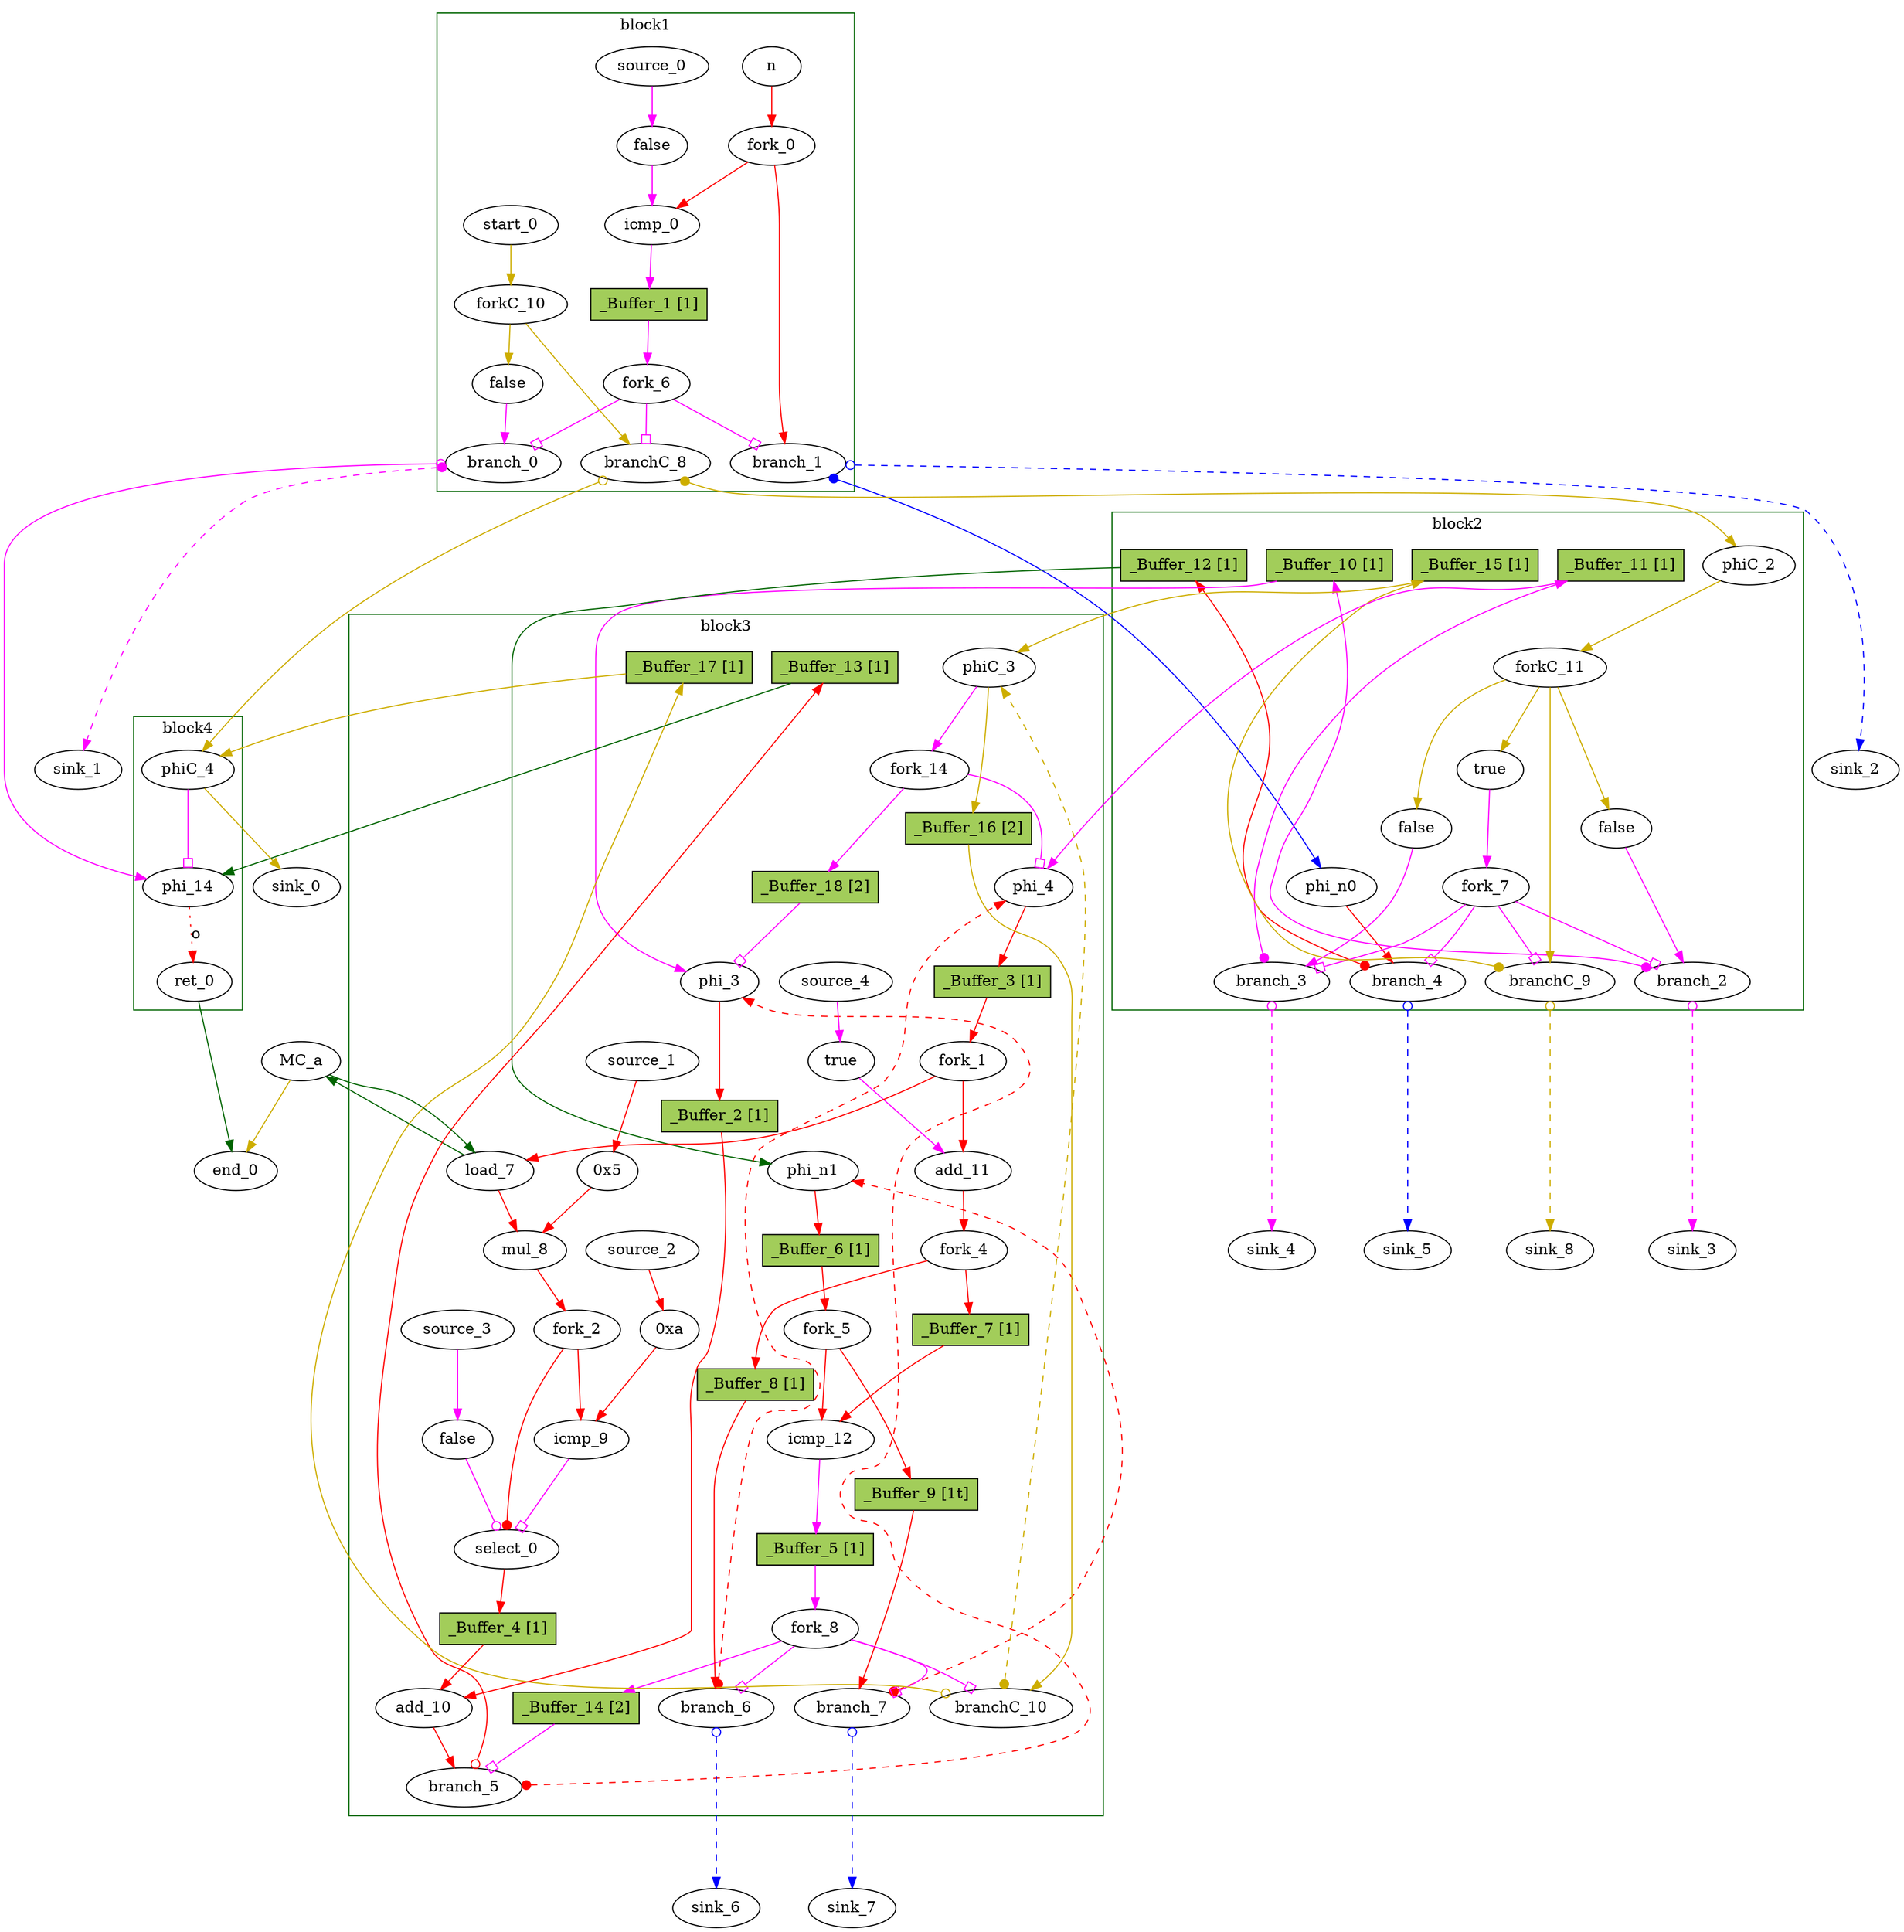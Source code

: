 // Number of blocks: 84
// Number of channels: 125
Digraph G {

  // Blocks
subgraph cluster_1 {
color = "darkgreen"
label = "block1"
  n [type=Entry, in="in1:32", out="out1:32", bbID = 1,  shape=oval];
  cst_0 [type=Constant, in="in1:1", out="out1:1", bbID = 1, value="0x0", label=false,  shape=oval];
  icmp_0 [type=Operator, in="in1:32 in2:32", out="out1:1", op = "icmp_sgt_op", delay=3.42, bbID = 1,  shape=oval];
  cst_7 [type=Constant, in="in1:1", out="out1:1", bbID = 1, value="0x0", label=false,  shape=oval];
  fork_0 [type=Fork, in="in1:32", out="out1:32 out2:32", bbID = 1,  shape=oval];
  branch_0 [type=Branch, in="in1:1 in2?:1", out="out1+:1 out2-:1", bbID = 1,  shape=oval];
  branch_1 [type=Branch, in="in1:32 in2?:1", out="out1+:32 out2-:32", bbID = 1,  shape=oval];
  fork_6 [type=Fork, in="in1:1", out="out1:1 out2:1 out3:1", bbID = 1,  shape=oval];
  start_0 [type=Entry, in="in1:0", out="out1:0", bbID = 1,  shape=oval];
  forkC_10 [type=Fork, in="in1:0", out="out1:0 out2:0", bbID = 1,  shape=oval];
  branchC_8 [type=Branch, in="in1:0 in2?:1", out="out1+:0 out2-:0", bbID = 1,  shape=oval];
  source_0 [type=Source, out="out1:1", bbID = 1,  shape=oval];
  _Buffer_1 [type=Buffer, in="in1:1", out="out1:1", bbID = 1, slots=1, transparent=false, label="_Buffer_1 [1]",  shape=box, style=filled, fillcolor=darkolivegreen3, height = 0.4];
}
subgraph cluster_2 {
color = "darkgreen"
label = "block2"
  brCst_block2 [type=Constant, in="in1:1", out="out1:1", bbID = 2, value="0x1", label=true,  shape=oval];
  cst_1 [type=Constant, in="in1:1", out="out1:1", bbID = 2, value="0x0", label=false,  shape=oval];
  cst_2 [type=Constant, in="in1:1", out="out1:1", bbID = 2, value="0x0", label=false,  shape=oval];
  phi_n0 [type=Merge, in="in1:32", out="out1:32", bbID = 2,  shape=oval];
  branch_2 [type=Branch, in="in1:1 in2?:1", out="out1+:1 out2-:1", bbID = 2,  shape=oval];
  branch_3 [type=Branch, in="in1:1 in2?:1", out="out1+:1 out2-:1", bbID = 2,  shape=oval];
  branch_4 [type=Branch, in="in1:32 in2?:1", out="out1+:32 out2-:32", bbID = 2,  shape=oval];
  fork_7 [type=Fork, in="in1:1", out="out1:1 out2:1 out3:1 out4:1", bbID = 2,  shape=oval];
  phiC_2 [type=Merge, in="in1:0", out="out1:0", delay=1.842, bbID = 2,  shape=oval];
  forkC_11 [type=Fork, in="in1:0", out="out1:0 out2:0 out3:0 out4:0", bbID = 2,  shape=oval];
  branchC_9 [type=Branch, in="in1:0 in2?:1", out="out1+:0 out2-:0", bbID = 2,  shape=oval];
  _Buffer_10 [type=Buffer, in="in1:1", out="out1:1", bbID = 2, slots=1, transparent=false, label="_Buffer_10 [1]",  shape=box, style=filled, fillcolor=darkolivegreen3, height = 0.4];
  _Buffer_11 [type=Buffer, in="in1:1", out="out1:1", bbID = 2, slots=1, transparent=false, label="_Buffer_11 [1]",  shape=box, style=filled, fillcolor=darkolivegreen3, height = 0.4];
  _Buffer_12 [type=Buffer, in="in1:32", out="out1:32", bbID = 2, slots=1, transparent=false, label="_Buffer_12 [1]",  shape=box, style=filled, fillcolor=darkolivegreen3, height = 0.4];
  _Buffer_15 [type=Buffer, in="in1:0", out="out1:0", bbID = 2, slots=1, transparent=false, label="_Buffer_15 [1]",  shape=box, style=filled, fillcolor=darkolivegreen3, height = 0.4];
}
subgraph cluster_3 {
color = "darkgreen"
label = "block3"
  phi_3 [type=Mux, in="in1?:1 in2:32 in3:32", out="out1:32", delay=1.918, bbID = 3, retimingDiff=1.66667,  shape=oval];
  phi_4 [type=Mux, in="in1?:1 in2:31 in3:31", out="out1:31", delay=1.918, bbID = 3,  shape=oval];
  load_7 [type=Operator, in="in1:32 in2:31", out="out1:32 out2:31", op = "mc_load_op", delay=1.503, latency=2, bbID = 3, portID = 0, offset = 0, retimingDiff=0.666667,  shape=oval];
  cst_3 [type=Constant, in="in1:3", out="out1:3", bbID = 3, value="0x5", label="0x5", retimingDiff=1,  shape=oval];
  mul_8 [type=Operator, in="in1:32 in2:32", out="out1:32", op = "mul_op", delay=2.914, latency=4, bbID = 3, retimingDiff=1.33333,  shape=oval];
  cst_4 [type=Constant, in="in1:4", out="out1:4", bbID = 3, value="0xa", label="0xa", retimingDiff=2.33333,  shape=oval];
  icmp_9 [type=Operator, in="in1:32 in2:32", out="out1:1", op = "icmp_sgt_op", delay=3.42, bbID = 3, retimingDiff=2.33333,  shape=oval];
  cst_5 [type=Constant, in="in1:1", out="out1:1", bbID = 3, value="0x0", label=false, retimingDiff=2.33333,  shape=oval];
  select_0 [type=Operator, in="in1?:1 in2+:32 in3-:32", out="out1:32", op = "select_op", bbID = 3, retimingDiff=2.33333,  shape=oval];
  add_10 [type=Operator, in="in1:32 in2:32", out="out1:32", op = "add_op", delay=2.974, bbID = 3, retimingDiff=2.66667,  shape=oval];
  cst_6 [type=Constant, in="in1:1", out="out1:1", bbID = 3, value="0x1", label=true, retimingDiff=0.333333,  shape=oval];
  add_11 [type=Operator, in="in1:31 in2:31", out="out1:31", op = "add_op", delay=2.974, bbID = 3, retimingDiff=0.333333,  shape=oval];
  icmp_12 [type=Operator, in="in1:32 in2:32", out="out1:1", op = "icmp_slt_op", delay=3.42, bbID = 3, retimingDiff=0.666667,  shape=oval];
  phi_n1 [type=Merge, in="in1:32 in2:32", out="out1:32", delay=1.918, bbID = 3,  shape=oval];
  fork_1 [type=Fork, in="in1:31", out="out1:31 out2:31", bbID = 3, retimingDiff=0.333333,  shape=oval];
  fork_2 [type=Fork, in="in1:32", out="out1:32 out2:32", bbID = 3, retimingDiff=2.33333,  shape=oval];
  fork_4 [type=Fork, in="in1:31", out="out1:31 out2:31", bbID = 3, retimingDiff=0.333333,  shape=oval];
  fork_5 [type=Fork, in="in1:32", out="out1:32 out2:32", bbID = 3, retimingDiff=0.666667,  shape=oval];
  branch_5 [type=Branch, in="in1:32 in2?:1", out="out1+:32 out2-:32", bbID = 3, retimingDiff=2.66667,  shape=oval];
  branch_6 [type=Branch, in="in1:31 in2?:1", out="out1+:31 out2-:31", bbID = 3, retimingDiff=1,  shape=oval];
  branch_7 [type=Branch, in="in1:32 in2?:1", out="out1+:32 out2-:32", bbID = 3, retimingDiff=1,  shape=oval];
  fork_8 [type=Fork, in="in1:1", out="out1:1 out2:1 out3:1 out4:1", bbID = 3, retimingDiff=1,  shape=oval];
  phiC_3 [type=CntrlMerge, in="in1:0 in2:0", out="out1:0 out2?:1", delay=1.842, bbID = 3,  shape=oval];
  branchC_10 [type=Branch, in="in1:0 in2?:1", out="out1+:0 out2-:0", bbID = 3, retimingDiff=1,  shape=oval];
  source_1 [type=Source, out="out1:3", bbID = 3, retimingDiff=1,  shape=oval];
  source_2 [type=Source, out="out1:4", bbID = 3, retimingDiff=2.33333,  shape=oval];
  source_3 [type=Source, out="out1:1", bbID = 3, retimingDiff=2.33333,  shape=oval];
  source_4 [type=Source, out="out1:1", bbID = 3, retimingDiff=0.333333,  shape=oval];
  fork_14 [type=Fork, in="in1:1", out="out1:1 out2:1", bbID = 3,  shape=oval];
  _Buffer_2 [type=Buffer, in="in1:32", out="out1:32", bbID = 3, slots=1, transparent=false, label="_Buffer_2 [1]",  shape=box, style=filled, fillcolor=darkolivegreen3, height = 0.4];
  _Buffer_3 [type=Buffer, in="in1:31", out="out1:31", bbID = 3, slots=1, transparent=false, label="_Buffer_3 [1]",  shape=box, style=filled, fillcolor=darkolivegreen3, height = 0.4];
  _Buffer_4 [type=Buffer, in="in1:32", out="out1:32", bbID = 3, slots=1, transparent=false, label="_Buffer_4 [1]",  shape=box, style=filled, fillcolor=darkolivegreen3, height = 0.4];
  _Buffer_5 [type=Buffer, in="in1:1", out="out1:1", bbID = 3, slots=1, transparent=false, label="_Buffer_5 [1]",  shape=box, style=filled, fillcolor=darkolivegreen3, height = 0.4];
  _Buffer_6 [type=Buffer, in="in1:32", out="out1:32", bbID = 3, slots=1, transparent=false, label="_Buffer_6 [1]",  shape=box, style=filled, fillcolor=darkolivegreen3, height = 0.4];
  _Buffer_7 [type=Buffer, in="in1:31", out="out1:31", bbID = 3, slots=1, transparent=false, label="_Buffer_7 [1]",  shape=box, style=filled, fillcolor=darkolivegreen3, height = 0.4];
  _Buffer_8 [type=Buffer, in="in1:31", out="out1:31", bbID = 3, slots=1, transparent=false, label="_Buffer_8 [1]",  shape=box, style=filled, fillcolor=darkolivegreen3, height = 0.4];
  _Buffer_9 [type=Buffer, in="in1:32", out="out1:32", bbID = 3, slots=1, transparent=true, label="_Buffer_9 [1t]",  shape=box, style=filled, fillcolor=darkolivegreen3, height = 0.4];
  _Buffer_13 [type=Buffer, in="in1:32", out="out1:32", bbID = 3, slots=1, transparent=false, label="_Buffer_13 [1]",  shape=box, style=filled, fillcolor=darkolivegreen3, height = 0.4];
  _Buffer_14 [type=Buffer, in="in1:1", out="out1:1", bbID = 3, slots=2, transparent=false, label="_Buffer_14 [2]",  shape=box, style=filled, fillcolor=darkolivegreen3, height = 0.4];
  _Buffer_16 [type=Buffer, in="in1:0", out="out1:0", bbID = 3, slots=2, transparent=false, label="_Buffer_16 [2]",  shape=box, style=filled, fillcolor=darkolivegreen3, height = 0.4];
  _Buffer_17 [type=Buffer, in="in1:0", out="out1:0", bbID = 3, slots=1, transparent=false, label="_Buffer_17 [1]",  shape=box, style=filled, fillcolor=darkolivegreen3, height = 0.4];
  _Buffer_18 [type=Buffer, in="in1:1", out="out1:1", bbID = 3, slots=2, transparent=false, label="_Buffer_18 [2]",  shape=box, style=filled, fillcolor=darkolivegreen3, height = 0.4];
}
subgraph cluster_4 {
color = "darkgreen"
label = "block4"
  phi_14 [type=Mux, in="in1?:1 in2:32 in3:32", out="out1:32", delay=1.918, bbID = 4,  shape=oval];
  ret_0 [type=Operator, in="in1:32", out="out1:32", op = "ret_op", bbID = 4,  shape=oval];
  phiC_4 [type=CntrlMerge, in="in1:0 in2:0", out="out1:0 out2?:1", delay=1.842, bbID = 4,  shape=oval];
}
  MC_a [type=MC, in="in1:31*l0a", out="out1:32*l0d out2:0*e", bbID = 0, memory = "a", bbcount = 0, ldcount = 1, stcount = 0, ];
  end_0 [type=Exit, in="in1:0*e in2:32", out="out1:32", bbID = 0,  shape=oval];
  sink_0 [type=Sink, in="in1:0", bbID = 0,  shape=oval];
  sink_1 [type=Sink, in="in1:1", bbID = 0,  shape=oval];
  sink_2 [type=Sink, in="in1:32", bbID = 0,  shape=oval];
  sink_3 [type=Sink, in="in1:1", bbID = 0,  shape=oval];
  sink_4 [type=Sink, in="in1:1", bbID = 0,  shape=oval];
  sink_5 [type=Sink, in="in1:32", bbID = 0,  shape=oval];
  sink_6 [type=Sink, in="in1:31", bbID = 0,  shape=oval];
  sink_7 [type=Sink, in="in1:32", bbID = 0,  shape=oval];
  sink_8 [type=Sink, in="in1:0", bbID = 0,  shape=oval];

  // Channels
  n -> fork_0 [from=out1, to=in1, arrowhead=normal, color=red];
  cst_0 -> icmp_0 [from=out1, to=in2, arrowhead=normal, color=magenta];
  icmp_0 -> _Buffer_1 [from=out1, to=in1, arrowhead=normal, color=magenta];
  brCst_block2 -> fork_7 [from=out1, to=in1, arrowhead=normal, color=magenta];
  cst_1 -> branch_2 [from=out1, to=in1, arrowhead=normal, color=magenta];
  phi_3 -> _Buffer_2 [from=out1, to=in1, arrowhead=normal, color=red];
  cst_2 -> branch_3 [from=out1, to=in1, arrowhead=normal, color=magenta];
  phi_4 -> _Buffer_3 [from=out1, to=in1, arrowhead=normal, color=red];
  load_7 -> mul_8 [from=out1, to=in1, arrowhead=normal, color=red];
  load_7 -> MC_a [from=out2, to=in1, arrowhead=normal, color=darkgreen];
  cst_3 -> mul_8 [from=out1, to=in2, arrowhead=normal, color=red];
  mul_8 -> fork_2 [from=out1, to=in1, arrowhead=normal, color=red];
  cst_4 -> icmp_9 [from=out1, to=in2, arrowhead=normal, color=red];
  icmp_9 -> select_0 [from=out1, to=in1, arrowhead=obox, color=magenta];
  cst_5 -> select_0 [from=out1, to=in3, arrowhead=odot, color=magenta];
  select_0 -> _Buffer_4 [from=out1, to=in1, arrowhead=normal, color=red];
  add_10 -> branch_5 [from=out1, to=in1, arrowhead=normal, color=red];
  cst_6 -> add_11 [from=out1, to=in2, arrowhead=normal, color=magenta];
  add_11 -> fork_4 [from=out1, to=in1, arrowhead=normal, color=red];
  icmp_12 -> _Buffer_5 [from=out1, to=in1, arrowhead=normal, color=magenta];
  cst_7 -> branch_0 [from=out1, to=in1, arrowhead=normal, color=magenta];
  phi_14 -> ret_0 [from=out1, to=in1, arrowhead=normal, color=red, slots=1, style=dotted, label="o", transparent=true];
  ret_0 -> end_0 [from=out1, to=in2, arrowhead=normal, color=darkgreen];
  phi_n0 -> branch_4 [from=out1, to=in1, arrowhead=normal, color=red];
  phi_n1 -> _Buffer_6 [from=out1, to=in1, arrowhead=normal, color=red];
  fork_0 -> icmp_0 [from=out1, to=in1, arrowhead=normal, color=red];
  fork_0 -> branch_1 [from=out2, to=in1, arrowhead=normal, color=red];
  fork_1 -> load_7 [from=out2, to=in2, arrowhead=normal, color=red];
  fork_1 -> add_11 [from=out1, to=in1, arrowhead=normal, color=red];
  fork_2 -> icmp_9 [from=out1, to=in1, arrowhead=normal, color=red];
  fork_2 -> select_0 [from=out2, to=in2, arrowhead=dot, color=red];
  fork_4 -> _Buffer_7 [from=out1, to=in1, arrowhead=normal, color=red];
  fork_4 -> _Buffer_8 [from=out2, to=in1, arrowhead=normal, color=red];
  fork_5 -> icmp_12 [from=out1, to=in2, arrowhead=normal, color=red];
  fork_5 -> _Buffer_9 [from=out2, to=in1, arrowhead=normal, color=red];
  branch_0 -> phi_14 [from=out2, to=in2, dir=both, arrowtail=odot, arrowhead=normal, color=magenta];
  branch_0 -> sink_1 [from=out1, to=in1, dir=both, arrowtail=dot, arrowhead=normal, color=magenta, style=dashed, minlen = 3];
  branch_1 -> phi_n0 [from=out1, to=in1, dir=both, arrowtail=dot, arrowhead=normal, color=blue];
  branch_1 -> sink_2 [from=out2, to=in1, dir=both, arrowtail=odot, arrowhead=normal, color=blue, style=dashed, minlen = 3];
  fork_6 -> branch_0 [from=out2, to=in2, arrowhead=obox, color=magenta];
  fork_6 -> branch_1 [from=out1, to=in2, arrowhead=obox, color=magenta];
  fork_6 -> branchC_8 [from=out3, to=in2, arrowhead=obox, color=magenta];
  branch_2 -> _Buffer_10 [from=out1, to=in1, dir=both, arrowtail=dot, arrowhead=normal, color=magenta, constraint=false];
  branch_2 -> sink_3 [from=out2, to=in1, dir=both, arrowtail=odot, arrowhead=normal, color=magenta, style=dashed, minlen = 3];
  branch_3 -> _Buffer_11 [from=out1, to=in1, dir=both, arrowtail=dot, arrowhead=normal, color=magenta, constraint=false];
  branch_3 -> sink_4 [from=out2, to=in1, dir=both, arrowtail=odot, arrowhead=normal, color=magenta, style=dashed, minlen = 3];
  branch_4 -> _Buffer_12 [from=out1, to=in1, dir=both, arrowtail=dot, arrowhead=normal, color=red, constraint=false];
  branch_4 -> sink_5 [from=out2, to=in1, dir=both, arrowtail=odot, arrowhead=normal, color=blue, style=dashed, minlen = 3];
  fork_7 -> branch_2 [from=out3, to=in2, arrowhead=obox, color=magenta];
  fork_7 -> branch_3 [from=out2, to=in2, arrowhead=obox, color=magenta];
  fork_7 -> branch_4 [from=out1, to=in2, arrowhead=obox, color=magenta];
  fork_7 -> branchC_9 [from=out4, to=in2, arrowhead=obox, color=magenta];
  branch_5 -> phi_3 [from=out1, to=in3, dir=both, arrowtail=dot, arrowhead=normal, color=red, constraint=false, style=dashed, minlen = 3];
  branch_5 -> _Buffer_13 [from=out2, to=in1, dir=both, arrowtail=odot, arrowhead=normal, color=red, constraint=false];
  branch_6 -> phi_4 [from=out1, to=in3, dir=both, arrowtail=dot, arrowhead=normal, color=red, constraint=false, style=dashed, minlen = 3];
  branch_6 -> sink_6 [from=out2, to=in1, dir=both, arrowtail=odot, arrowhead=normal, color=blue, style=dashed, minlen = 3];
  branch_7 -> phi_n1 [from=out1, to=in2, dir=both, arrowtail=dot, arrowhead=normal, color=red, constraint=false, style=dashed, minlen = 3];
  branch_7 -> sink_7 [from=out2, to=in1, dir=both, arrowtail=odot, arrowhead=normal, color=blue, style=dashed, minlen = 3];
  fork_8 -> _Buffer_14 [from=out3, to=in1, arrowhead=normal, color=magenta];
  fork_8 -> branch_6 [from=out2, to=in2, arrowhead=obox, color=magenta];
  fork_8 -> branch_7 [from=out1, to=in2, arrowhead=obox, color=magenta];
  fork_8 -> branchC_10 [from=out4, to=in2, arrowhead=obox, color=magenta];
  MC_a -> load_7 [from=out1, to=in1, arrowhead=normal, color=darkgreen];
  MC_a -> end_0 [from=out2, to=in1, arrowhead=normal, color=gold3];
  start_0 -> forkC_10 [from=out1, to=in1, arrowhead=normal, color=gold3];
  forkC_10 -> cst_7 [from=out1, to=in1, arrowhead=normal, color=gold3];
  forkC_10 -> branchC_8 [from=out2, to=in1, arrowhead=normal, color=gold3];
  branchC_8 -> phiC_2 [from=out1, to=in1, dir=both, arrowtail=dot, arrowhead=normal, color=gold3];
  branchC_8 -> phiC_4 [from=out2, to=in1, dir=both, arrowtail=odot, arrowhead=normal, color=gold3];
  phiC_2 -> forkC_11 [from=out1, to=in1, arrowhead=normal, color=gold3];
  forkC_11 -> brCst_block2 [from=out4, to=in1, arrowhead=normal, color=gold3];
  forkC_11 -> cst_1 [from=out1, to=in1, arrowhead=normal, color=gold3];
  forkC_11 -> cst_2 [from=out2, to=in1, arrowhead=normal, color=gold3];
  forkC_11 -> branchC_9 [from=out3, to=in1, arrowhead=normal, color=gold3];
  branchC_9 -> _Buffer_15 [from=out1, to=in1, dir=both, arrowtail=dot, arrowhead=normal, color=gold3, constraint=false];
  branchC_9 -> sink_8 [from=out2, to=in1, dir=both, arrowtail=odot, arrowhead=normal, color=gold3, style=dashed, minlen = 3];
  phiC_3 -> _Buffer_16 [from=out1, to=in1, arrowhead=normal, color=gold3];
  phiC_3 -> fork_14 [from=out2, to=in1, arrowhead=normal, color=magenta];
  branchC_10 -> phiC_3 [from=out1, to=in2, dir=both, arrowtail=dot, arrowhead=normal, color=gold3, constraint=false, style=dashed, minlen = 3];
  branchC_10 -> _Buffer_17 [from=out2, to=in1, dir=both, arrowtail=odot, arrowhead=normal, color=gold3, constraint=false];
  phiC_4 -> phi_14 [from=out2, to=in1, arrowhead=obox, color=magenta];
  phiC_4 -> sink_0 [from=out1, to=in1, arrowhead=normal, color=gold3];
  source_0 -> cst_0 [from=out1, to=in1, arrowhead=normal, color=magenta];
  source_1 -> cst_3 [from=out1, to=in1, arrowhead=normal, color=red];
  source_2 -> cst_4 [from=out1, to=in1, arrowhead=normal, color=red];
  source_3 -> cst_5 [from=out1, to=in1, arrowhead=normal, color=magenta];
  source_4 -> cst_6 [from=out1, to=in1, arrowhead=normal, color=magenta];
  fork_14 -> _Buffer_18 [from=out1, to=in1, arrowhead=normal, color=magenta];
  fork_14 -> phi_4 [from=out2, to=in1, arrowhead=obox, color=magenta];
  _Buffer_1 -> fork_6 [from=out1, to=in1, arrowhead=normal, color=magenta];
  _Buffer_2 -> add_10 [from=out1, to=in1, arrowhead=normal, color=red];
  _Buffer_3 -> fork_1 [from=out1, to=in1, arrowhead=normal, color=red];
  _Buffer_4 -> add_10 [from=out1, to=in2, arrowhead=normal, color=red];
  _Buffer_5 -> fork_8 [from=out1, to=in1, arrowhead=normal, color=magenta];
  _Buffer_6 -> fork_5 [from=out1, to=in1, arrowhead=normal, color=red];
  _Buffer_7 -> icmp_12 [from=out1, to=in1, arrowhead=normal, color=red];
  _Buffer_8 -> branch_6 [from=out1, to=in1, arrowhead=normal, color=red];
  _Buffer_9 -> branch_7 [from=out1, to=in1, arrowhead=normal, color=red];
  _Buffer_10 -> phi_3 [from=out1, to=in2, arrowhead=normal, color=magenta];
  _Buffer_11 -> phi_4 [from=out1, to=in2, arrowhead=normal, color=magenta];
  _Buffer_12 -> phi_n1 [from=out1, to=in1, arrowhead=normal, color=darkgreen];
  _Buffer_13 -> phi_14 [from=out1, to=in3, arrowhead=normal, color=darkgreen];
  _Buffer_14 -> branch_5 [from=out1, to=in2, arrowhead=obox, color=magenta];
  _Buffer_15 -> phiC_3 [from=out1, to=in1, arrowhead=normal, color=gold3];
  _Buffer_16 -> branchC_10 [from=out1, to=in1, arrowhead=normal, color=gold3];
  _Buffer_17 -> phiC_4 [from=out1, to=in2, arrowhead=normal, color=gold3];
  _Buffer_18 -> phi_3 [from=out1, to=in1, arrowhead=obox, color=magenta];
}
